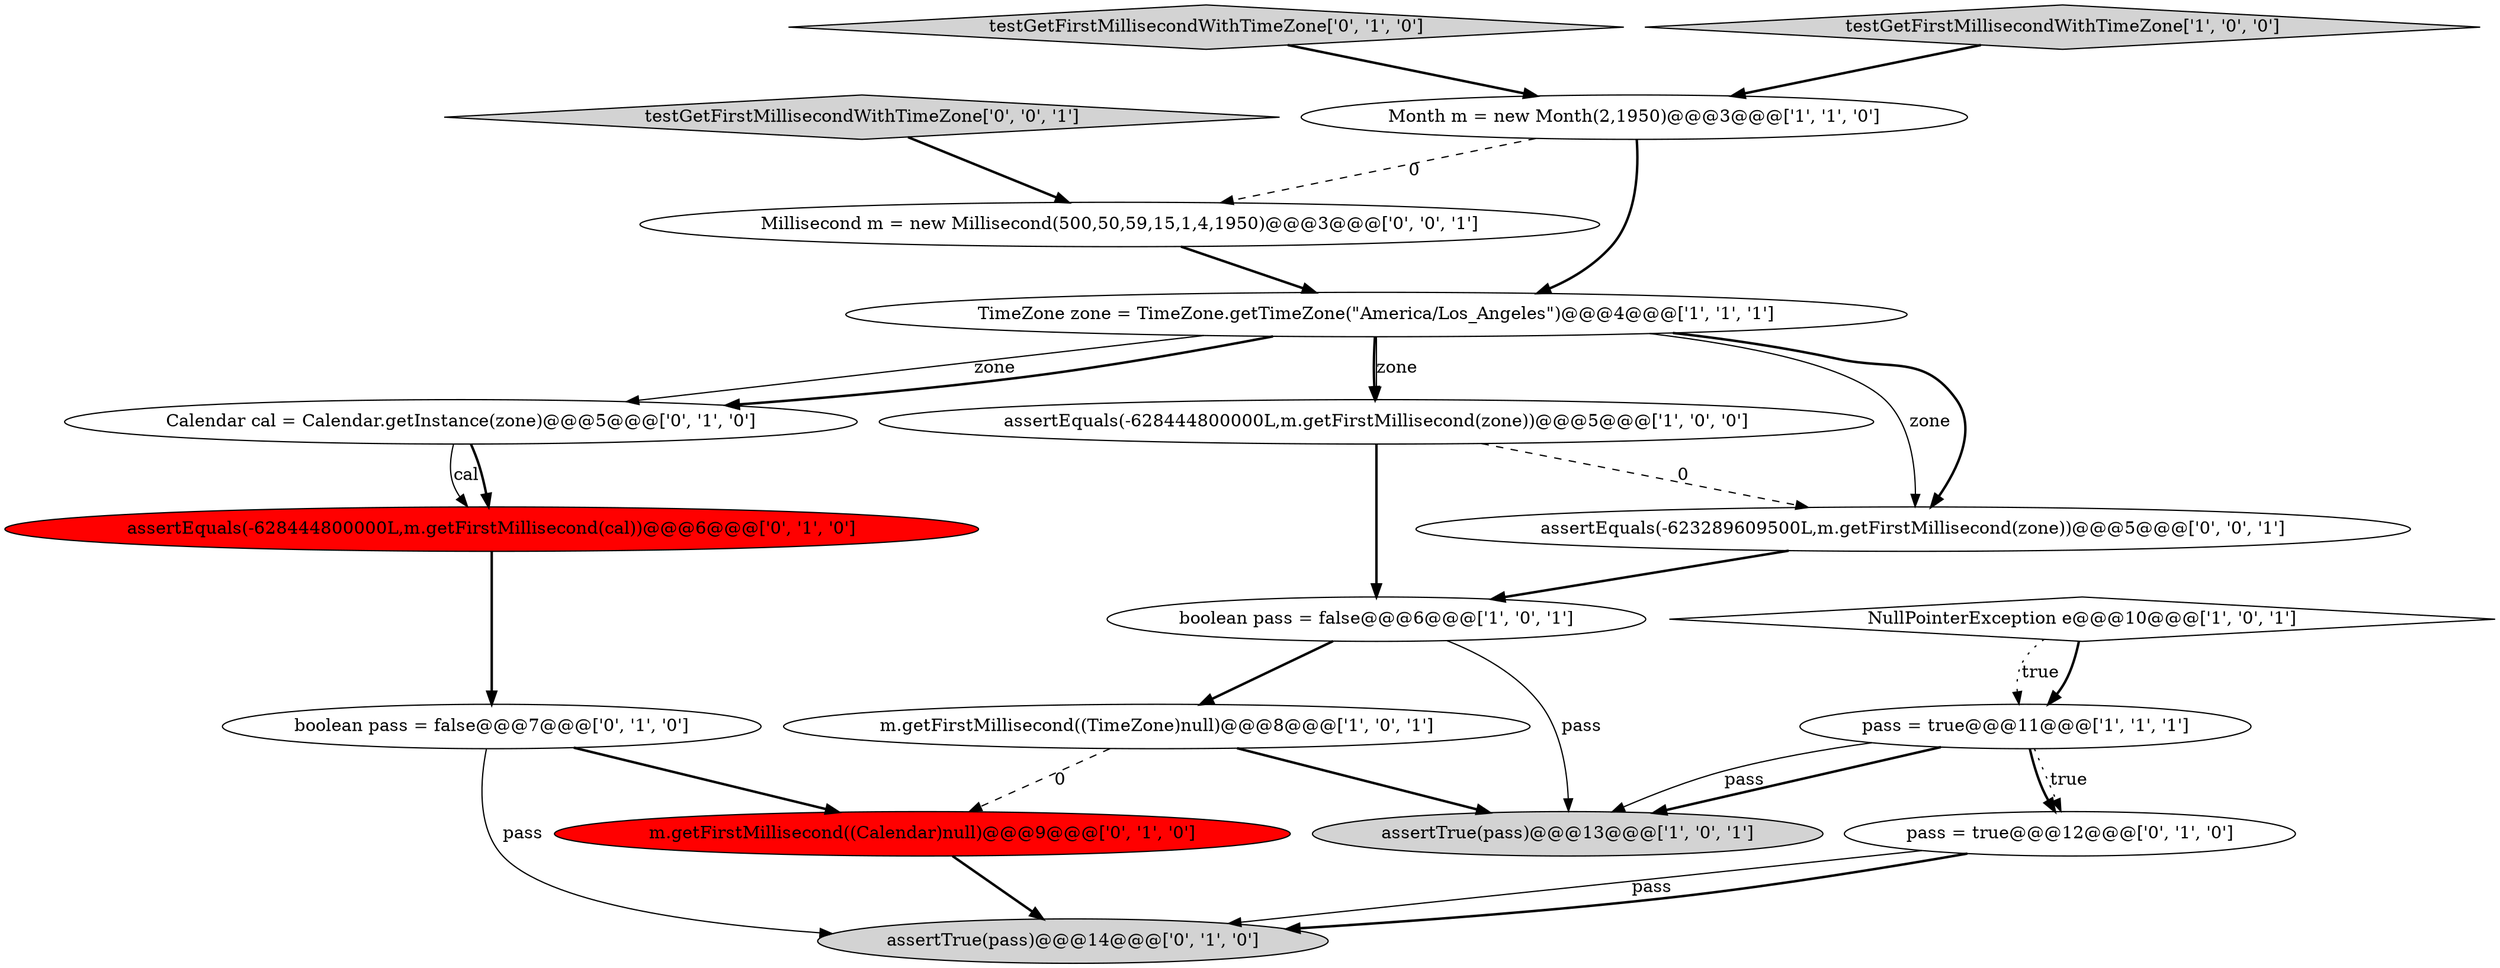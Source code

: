 digraph {
11 [style = filled, label = "assertEquals(-628444800000L,m.getFirstMillisecond(cal))@@@6@@@['0', '1', '0']", fillcolor = red, shape = ellipse image = "AAA1AAABBB2BBB"];
17 [style = filled, label = "Millisecond m = new Millisecond(500,50,59,15,1,4,1950)@@@3@@@['0', '0', '1']", fillcolor = white, shape = ellipse image = "AAA0AAABBB3BBB"];
10 [style = filled, label = "Calendar cal = Calendar.getInstance(zone)@@@5@@@['0', '1', '0']", fillcolor = white, shape = ellipse image = "AAA0AAABBB2BBB"];
3 [style = filled, label = "assertEquals(-628444800000L,m.getFirstMillisecond(zone))@@@5@@@['1', '0', '0']", fillcolor = white, shape = ellipse image = "AAA0AAABBB1BBB"];
1 [style = filled, label = "assertTrue(pass)@@@13@@@['1', '0', '1']", fillcolor = lightgray, shape = ellipse image = "AAA0AAABBB1BBB"];
16 [style = filled, label = "assertEquals(-623289609500L,m.getFirstMillisecond(zone))@@@5@@@['0', '0', '1']", fillcolor = white, shape = ellipse image = "AAA0AAABBB3BBB"];
18 [style = filled, label = "testGetFirstMillisecondWithTimeZone['0', '0', '1']", fillcolor = lightgray, shape = diamond image = "AAA0AAABBB3BBB"];
13 [style = filled, label = "pass = true@@@12@@@['0', '1', '0']", fillcolor = white, shape = ellipse image = "AAA0AAABBB2BBB"];
12 [style = filled, label = "assertTrue(pass)@@@14@@@['0', '1', '0']", fillcolor = lightgray, shape = ellipse image = "AAA0AAABBB2BBB"];
8 [style = filled, label = "m.getFirstMillisecond((TimeZone)null)@@@8@@@['1', '0', '1']", fillcolor = white, shape = ellipse image = "AAA0AAABBB1BBB"];
2 [style = filled, label = "TimeZone zone = TimeZone.getTimeZone(\"America/Los_Angeles\")@@@4@@@['1', '1', '1']", fillcolor = white, shape = ellipse image = "AAA0AAABBB1BBB"];
0 [style = filled, label = "Month m = new Month(2,1950)@@@3@@@['1', '1', '0']", fillcolor = white, shape = ellipse image = "AAA0AAABBB1BBB"];
9 [style = filled, label = "m.getFirstMillisecond((Calendar)null)@@@9@@@['0', '1', '0']", fillcolor = red, shape = ellipse image = "AAA1AAABBB2BBB"];
7 [style = filled, label = "boolean pass = false@@@6@@@['1', '0', '1']", fillcolor = white, shape = ellipse image = "AAA0AAABBB1BBB"];
14 [style = filled, label = "testGetFirstMillisecondWithTimeZone['0', '1', '0']", fillcolor = lightgray, shape = diamond image = "AAA0AAABBB2BBB"];
6 [style = filled, label = "NullPointerException e@@@10@@@['1', '0', '1']", fillcolor = white, shape = diamond image = "AAA0AAABBB1BBB"];
5 [style = filled, label = "testGetFirstMillisecondWithTimeZone['1', '0', '0']", fillcolor = lightgray, shape = diamond image = "AAA0AAABBB1BBB"];
15 [style = filled, label = "boolean pass = false@@@7@@@['0', '1', '0']", fillcolor = white, shape = ellipse image = "AAA0AAABBB2BBB"];
4 [style = filled, label = "pass = true@@@11@@@['1', '1', '1']", fillcolor = white, shape = ellipse image = "AAA0AAABBB1BBB"];
15->12 [style = solid, label="pass"];
2->3 [style = bold, label=""];
4->13 [style = bold, label=""];
0->2 [style = bold, label=""];
16->7 [style = bold, label=""];
18->17 [style = bold, label=""];
2->3 [style = solid, label="zone"];
2->10 [style = solid, label="zone"];
7->8 [style = bold, label=""];
2->10 [style = bold, label=""];
0->17 [style = dashed, label="0"];
11->15 [style = bold, label=""];
13->12 [style = solid, label="pass"];
8->9 [style = dashed, label="0"];
8->1 [style = bold, label=""];
4->13 [style = dotted, label="true"];
6->4 [style = bold, label=""];
13->12 [style = bold, label=""];
14->0 [style = bold, label=""];
5->0 [style = bold, label=""];
3->7 [style = bold, label=""];
17->2 [style = bold, label=""];
6->4 [style = dotted, label="true"];
15->9 [style = bold, label=""];
2->16 [style = solid, label="zone"];
10->11 [style = solid, label="cal"];
4->1 [style = bold, label=""];
4->1 [style = solid, label="pass"];
9->12 [style = bold, label=""];
7->1 [style = solid, label="pass"];
3->16 [style = dashed, label="0"];
10->11 [style = bold, label=""];
2->16 [style = bold, label=""];
}
